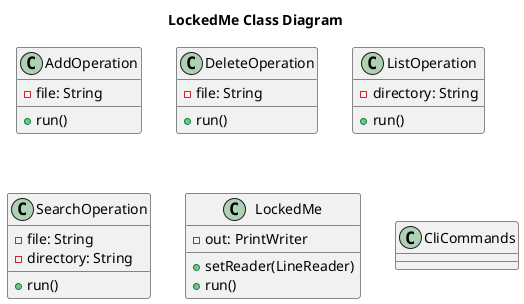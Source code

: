 @startuml

' Start of the diagram
title LockedMe Class Diagram

' Define the classes
class AddOperation {
    -file: String
    +run()
}

class DeleteOperation {
    -file: String
    +run()
}

class ListOperation {
    -directory: String
    +run()
}

class SearchOperation {
    -file: String
    -directory: String
    +run()
}

class LockedMe {
    -out: PrintWriter
    +setReader(LineReader)
    +run()
}

class CliCommands

@enduml